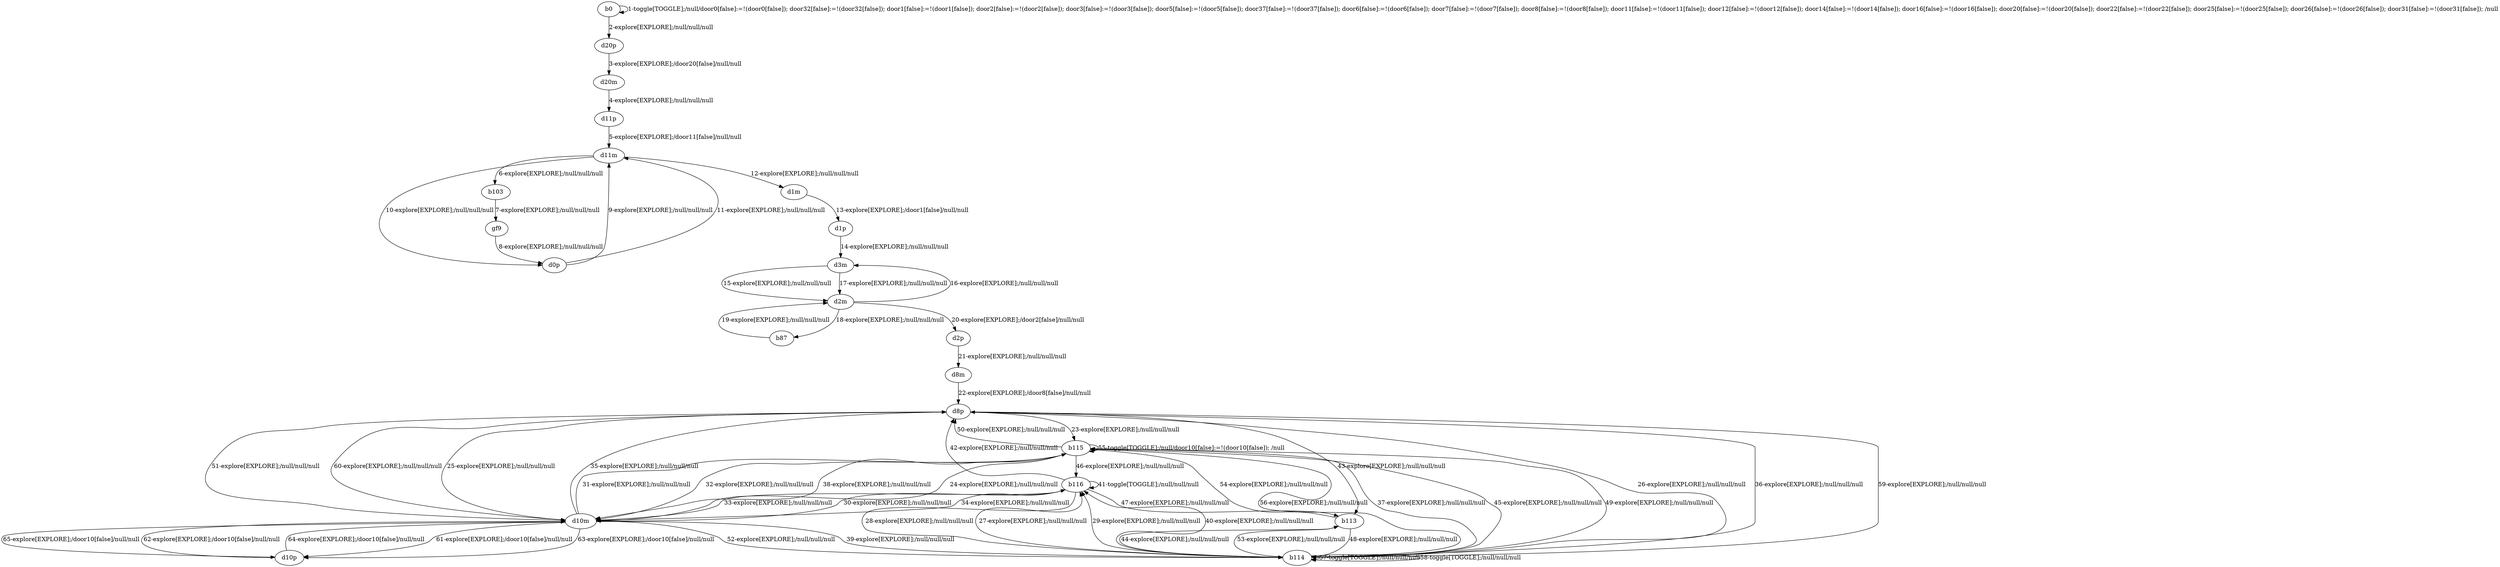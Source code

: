 # Total number of goals covered by this test: 3
# d10m --> b115
# d10m --> b114
# d10p --> d10m

digraph g {
"b0" -> "b0" [label = "1-toggle[TOGGLE];/null/door0[false]:=!(door0[false]); door32[false]:=!(door32[false]); door1[false]:=!(door1[false]); door2[false]:=!(door2[false]); door3[false]:=!(door3[false]); door5[false]:=!(door5[false]); door37[false]:=!(door37[false]); door6[false]:=!(door6[false]); door7[false]:=!(door7[false]); door8[false]:=!(door8[false]); door11[false]:=!(door11[false]); door12[false]:=!(door12[false]); door14[false]:=!(door14[false]); door16[false]:=!(door16[false]); door20[false]:=!(door20[false]); door22[false]:=!(door22[false]); door25[false]:=!(door25[false]); door26[false]:=!(door26[false]); door31[false]:=!(door31[false]); /null"];
"b0" -> "d20p" [label = "2-explore[EXPLORE];/null/null/null"];
"d20p" -> "d20m" [label = "3-explore[EXPLORE];/door20[false]/null/null"];
"d20m" -> "d11p" [label = "4-explore[EXPLORE];/null/null/null"];
"d11p" -> "d11m" [label = "5-explore[EXPLORE];/door11[false]/null/null"];
"d11m" -> "b103" [label = "6-explore[EXPLORE];/null/null/null"];
"b103" -> "gf9" [label = "7-explore[EXPLORE];/null/null/null"];
"gf9" -> "d0p" [label = "8-explore[EXPLORE];/null/null/null"];
"d0p" -> "d11m" [label = "9-explore[EXPLORE];/null/null/null"];
"d11m" -> "d0p" [label = "10-explore[EXPLORE];/null/null/null"];
"d0p" -> "d11m" [label = "11-explore[EXPLORE];/null/null/null"];
"d11m" -> "d1m" [label = "12-explore[EXPLORE];/null/null/null"];
"d1m" -> "d1p" [label = "13-explore[EXPLORE];/door1[false]/null/null"];
"d1p" -> "d3m" [label = "14-explore[EXPLORE];/null/null/null"];
"d3m" -> "d2m" [label = "15-explore[EXPLORE];/null/null/null"];
"d2m" -> "d3m" [label = "16-explore[EXPLORE];/null/null/null"];
"d3m" -> "d2m" [label = "17-explore[EXPLORE];/null/null/null"];
"d2m" -> "b87" [label = "18-explore[EXPLORE];/null/null/null"];
"b87" -> "d2m" [label = "19-explore[EXPLORE];/null/null/null"];
"d2m" -> "d2p" [label = "20-explore[EXPLORE];/door2[false]/null/null"];
"d2p" -> "d8m" [label = "21-explore[EXPLORE];/null/null/null"];
"d8m" -> "d8p" [label = "22-explore[EXPLORE];/door8[false]/null/null"];
"d8p" -> "b115" [label = "23-explore[EXPLORE];/null/null/null"];
"b115" -> "d10m" [label = "24-explore[EXPLORE];/null/null/null"];
"d10m" -> "d8p" [label = "25-explore[EXPLORE];/null/null/null"];
"d8p" -> "b114" [label = "26-explore[EXPLORE];/null/null/null"];
"b114" -> "b116" [label = "27-explore[EXPLORE];/null/null/null"];
"b116" -> "b114" [label = "28-explore[EXPLORE];/null/null/null"];
"b114" -> "b116" [label = "29-explore[EXPLORE];/null/null/null"];
"b116" -> "d10m" [label = "30-explore[EXPLORE];/null/null/null"];
"d10m" -> "b115" [label = "31-explore[EXPLORE];/null/null/null"];
"b115" -> "d10m" [label = "32-explore[EXPLORE];/null/null/null"];
"d10m" -> "b116" [label = "33-explore[EXPLORE];/null/null/null"];
"b116" -> "d10m" [label = "34-explore[EXPLORE];/null/null/null"];
"d10m" -> "d8p" [label = "35-explore[EXPLORE];/null/null/null"];
"d8p" -> "b114" [label = "36-explore[EXPLORE];/null/null/null"];
"b114" -> "b115" [label = "37-explore[EXPLORE];/null/null/null"];
"b115" -> "d10m" [label = "38-explore[EXPLORE];/null/null/null"];
"d10m" -> "b114" [label = "39-explore[EXPLORE];/null/null/null"];
"b114" -> "b116" [label = "40-explore[EXPLORE];/null/null/null"];
"b116" -> "b116" [label = "41-toggle[TOGGLE];/null/null/null"];
"b116" -> "d8p" [label = "42-explore[EXPLORE];/null/null/null"];
"d8p" -> "b113" [label = "43-explore[EXPLORE];/null/null/null"];
"b113" -> "b114" [label = "44-explore[EXPLORE];/null/null/null"];
"b114" -> "b115" [label = "45-explore[EXPLORE];/null/null/null"];
"b115" -> "b116" [label = "46-explore[EXPLORE];/null/null/null"];
"b116" -> "b113" [label = "47-explore[EXPLORE];/null/null/null"];
"b113" -> "b114" [label = "48-explore[EXPLORE];/null/null/null"];
"b114" -> "b115" [label = "49-explore[EXPLORE];/null/null/null"];
"b115" -> "d8p" [label = "50-explore[EXPLORE];/null/null/null"];
"d8p" -> "d10m" [label = "51-explore[EXPLORE];/null/null/null"];
"d10m" -> "b114" [label = "52-explore[EXPLORE];/null/null/null"];
"b114" -> "b113" [label = "53-explore[EXPLORE];/null/null/null"];
"b113" -> "b115" [label = "54-explore[EXPLORE];/null/null/null"];
"b115" -> "b115" [label = "55-toggle[TOGGLE];/null/door10[false]:=!(door10[false]); /null"];
"b115" -> "b114" [label = "56-explore[EXPLORE];/null/null/null"];
"b114" -> "b114" [label = "57-toggle[TOGGLE];/null/null/null"];
"b114" -> "b114" [label = "58-toggle[TOGGLE];/null/null/null"];
"b114" -> "d8p" [label = "59-explore[EXPLORE];/null/null/null"];
"d8p" -> "d10m" [label = "60-explore[EXPLORE];/null/null/null"];
"d10m" -> "d10p" [label = "61-explore[EXPLORE];/door10[false]/null/null"];
"d10p" -> "d10m" [label = "62-explore[EXPLORE];/door10[false]/null/null"];
"d10m" -> "d10p" [label = "63-explore[EXPLORE];/door10[false]/null/null"];
"d10p" -> "d10m" [label = "64-explore[EXPLORE];/door10[false]/null/null"];
"d10m" -> "d10p" [label = "65-explore[EXPLORE];/door10[false]/null/null"];
}
